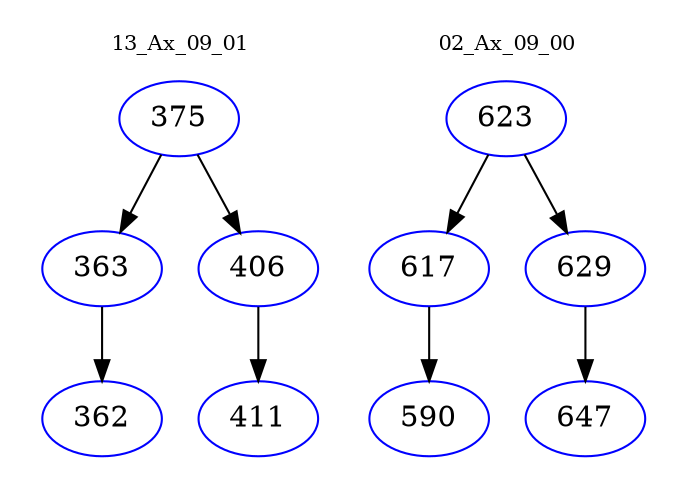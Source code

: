 digraph{
subgraph cluster_0 {
color = white
label = "13_Ax_09_01";
fontsize=10;
T0_375 [label="375", color="blue"]
T0_375 -> T0_363 [color="black"]
T0_363 [label="363", color="blue"]
T0_363 -> T0_362 [color="black"]
T0_362 [label="362", color="blue"]
T0_375 -> T0_406 [color="black"]
T0_406 [label="406", color="blue"]
T0_406 -> T0_411 [color="black"]
T0_411 [label="411", color="blue"]
}
subgraph cluster_1 {
color = white
label = "02_Ax_09_00";
fontsize=10;
T1_623 [label="623", color="blue"]
T1_623 -> T1_617 [color="black"]
T1_617 [label="617", color="blue"]
T1_617 -> T1_590 [color="black"]
T1_590 [label="590", color="blue"]
T1_623 -> T1_629 [color="black"]
T1_629 [label="629", color="blue"]
T1_629 -> T1_647 [color="black"]
T1_647 [label="647", color="blue"]
}
}
